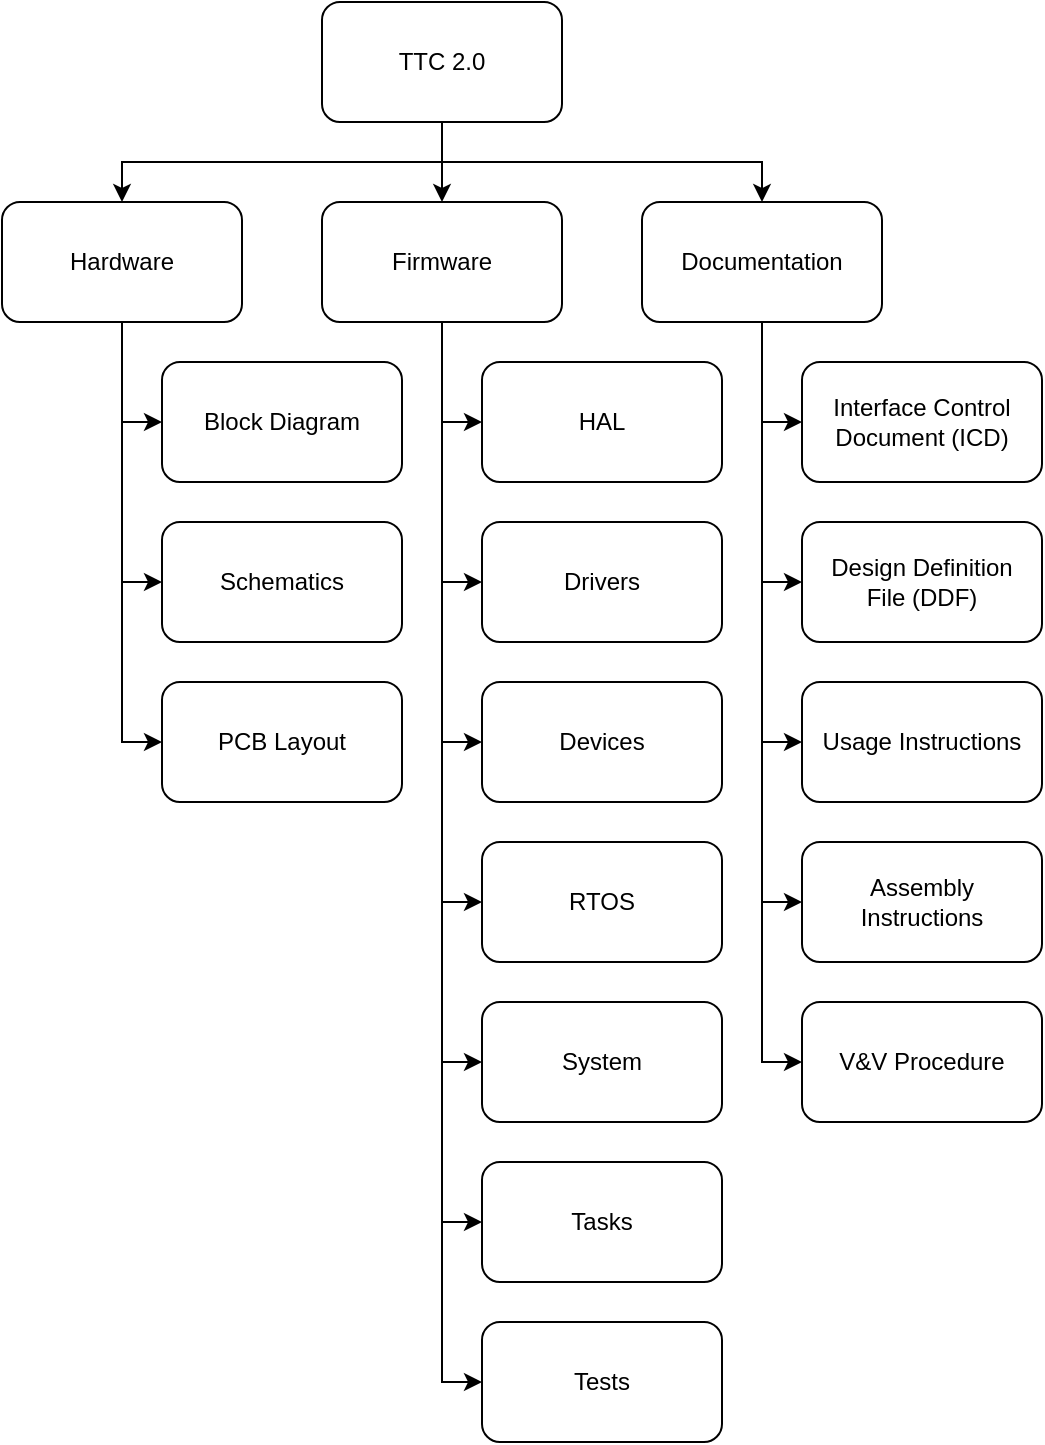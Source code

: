 <mxfile version="16.5.1" type="device"><diagram id="4dr5Hj_RP-3o1C2o8Qpe" name="Page-1"><mxGraphModel dx="1422" dy="873" grid="1" gridSize="10" guides="1" tooltips="1" connect="1" arrows="1" fold="1" page="1" pageScale="1" pageWidth="3300" pageHeight="2339" math="0" shadow="0"><root><mxCell id="0"/><mxCell id="1" parent="0"/><mxCell id="I_dsRKIhCdTK2f9Yp5_z-2" value="TTC 2.0" style="rounded=1;whiteSpace=wrap;html=1;" parent="1" vertex="1"><mxGeometry x="280" y="300" width="120" height="60" as="geometry"/></mxCell><mxCell id="I_dsRKIhCdTK2f9Yp5_z-3" value="Hardware" style="rounded=1;whiteSpace=wrap;html=1;" parent="1" vertex="1"><mxGeometry x="120" y="400" width="120" height="60" as="geometry"/></mxCell><mxCell id="I_dsRKIhCdTK2f9Yp5_z-4" value="Firmware" style="rounded=1;whiteSpace=wrap;html=1;" parent="1" vertex="1"><mxGeometry x="280" y="400" width="120" height="60" as="geometry"/></mxCell><mxCell id="I_dsRKIhCdTK2f9Yp5_z-5" value="Documentation" style="rounded=1;whiteSpace=wrap;html=1;" parent="1" vertex="1"><mxGeometry x="440" y="400" width="120" height="60" as="geometry"/></mxCell><mxCell id="I_dsRKIhCdTK2f9Yp5_z-9" value="" style="endArrow=classic;html=1;rounded=0;exitX=0.5;exitY=1;exitDx=0;exitDy=0;entryX=0.5;entryY=0;entryDx=0;entryDy=0;" parent="1" source="I_dsRKIhCdTK2f9Yp5_z-2" target="I_dsRKIhCdTK2f9Yp5_z-4" edge="1"><mxGeometry width="50" height="50" relative="1" as="geometry"><mxPoint x="510" y="360" as="sourcePoint"/><mxPoint x="560" y="310" as="targetPoint"/></mxGeometry></mxCell><mxCell id="I_dsRKIhCdTK2f9Yp5_z-10" value="" style="endArrow=classic;html=1;rounded=0;entryX=0.5;entryY=0;entryDx=0;entryDy=0;exitX=0.5;exitY=1;exitDx=0;exitDy=0;" parent="1" source="I_dsRKIhCdTK2f9Yp5_z-2" target="I_dsRKIhCdTK2f9Yp5_z-3" edge="1"><mxGeometry width="50" height="50" relative="1" as="geometry"><mxPoint x="500" y="380" as="sourcePoint"/><mxPoint x="550" y="330" as="targetPoint"/><Array as="points"><mxPoint x="340" y="380"/><mxPoint x="180" y="380"/></Array></mxGeometry></mxCell><mxCell id="I_dsRKIhCdTK2f9Yp5_z-11" value="" style="endArrow=classic;html=1;rounded=0;exitX=0.5;exitY=1;exitDx=0;exitDy=0;entryX=0.5;entryY=0;entryDx=0;entryDy=0;" parent="1" source="I_dsRKIhCdTK2f9Yp5_z-2" target="I_dsRKIhCdTK2f9Yp5_z-5" edge="1"><mxGeometry width="50" height="50" relative="1" as="geometry"><mxPoint x="580" y="360" as="sourcePoint"/><mxPoint x="630" y="310" as="targetPoint"/><Array as="points"><mxPoint x="340" y="380"/><mxPoint x="500" y="380"/></Array></mxGeometry></mxCell><mxCell id="gBIr1H4oYNi3r7a7pDzt-1" value="Interface Control&lt;br&gt;Document (ICD)" style="rounded=1;whiteSpace=wrap;html=1;" parent="1" vertex="1"><mxGeometry x="520" y="480" width="120" height="60" as="geometry"/></mxCell><mxCell id="gBIr1H4oYNi3r7a7pDzt-2" value="Design Definition&lt;br&gt;File (DDF)" style="rounded=1;whiteSpace=wrap;html=1;" parent="1" vertex="1"><mxGeometry x="520" y="560" width="120" height="60" as="geometry"/></mxCell><mxCell id="gBIr1H4oYNi3r7a7pDzt-3" value="Block Diagram" style="rounded=1;whiteSpace=wrap;html=1;" parent="1" vertex="1"><mxGeometry x="200" y="480" width="120" height="60" as="geometry"/></mxCell><mxCell id="gBIr1H4oYNi3r7a7pDzt-4" value="Schematics" style="rounded=1;whiteSpace=wrap;html=1;" parent="1" vertex="1"><mxGeometry x="200" y="560" width="120" height="60" as="geometry"/></mxCell><mxCell id="gBIr1H4oYNi3r7a7pDzt-5" value="PCB Layout" style="rounded=1;whiteSpace=wrap;html=1;" parent="1" vertex="1"><mxGeometry x="200" y="640" width="120" height="60" as="geometry"/></mxCell><mxCell id="gBIr1H4oYNi3r7a7pDzt-6" value="" style="endArrow=classic;html=1;rounded=0;entryX=0;entryY=0.5;entryDx=0;entryDy=0;exitX=0.5;exitY=1;exitDx=0;exitDy=0;" parent="1" source="I_dsRKIhCdTK2f9Yp5_z-3" target="gBIr1H4oYNi3r7a7pDzt-3" edge="1"><mxGeometry width="50" height="50" relative="1" as="geometry"><mxPoint x="40" y="580" as="sourcePoint"/><mxPoint x="90" y="530" as="targetPoint"/><Array as="points"><mxPoint x="180" y="510"/></Array></mxGeometry></mxCell><mxCell id="gBIr1H4oYNi3r7a7pDzt-7" value="" style="endArrow=classic;html=1;rounded=0;entryX=0;entryY=0.5;entryDx=0;entryDy=0;exitX=0.5;exitY=1;exitDx=0;exitDy=0;" parent="1" source="I_dsRKIhCdTK2f9Yp5_z-3" target="gBIr1H4oYNi3r7a7pDzt-4" edge="1"><mxGeometry width="50" height="50" relative="1" as="geometry"><mxPoint x="70" y="610" as="sourcePoint"/><mxPoint x="120" y="560" as="targetPoint"/><Array as="points"><mxPoint x="180" y="590"/></Array></mxGeometry></mxCell><mxCell id="gBIr1H4oYNi3r7a7pDzt-8" value="" style="endArrow=classic;html=1;rounded=0;entryX=0;entryY=0.5;entryDx=0;entryDy=0;exitX=0.5;exitY=1;exitDx=0;exitDy=0;" parent="1" source="I_dsRKIhCdTK2f9Yp5_z-3" target="gBIr1H4oYNi3r7a7pDzt-5" edge="1"><mxGeometry width="50" height="50" relative="1" as="geometry"><mxPoint x="30" y="690" as="sourcePoint"/><mxPoint x="80" y="640" as="targetPoint"/><Array as="points"><mxPoint x="180" y="670"/></Array></mxGeometry></mxCell><mxCell id="gBIr1H4oYNi3r7a7pDzt-9" value="HAL" style="rounded=1;whiteSpace=wrap;html=1;" parent="1" vertex="1"><mxGeometry x="360" y="480" width="120" height="60" as="geometry"/></mxCell><mxCell id="gBIr1H4oYNi3r7a7pDzt-10" value="Drivers" style="rounded=1;whiteSpace=wrap;html=1;" parent="1" vertex="1"><mxGeometry x="360" y="560" width="120" height="60" as="geometry"/></mxCell><mxCell id="gBIr1H4oYNi3r7a7pDzt-11" value="Devices" style="rounded=1;whiteSpace=wrap;html=1;" parent="1" vertex="1"><mxGeometry x="360" y="640" width="120" height="60" as="geometry"/></mxCell><mxCell id="gBIr1H4oYNi3r7a7pDzt-12" value="RTOS" style="rounded=1;whiteSpace=wrap;html=1;" parent="1" vertex="1"><mxGeometry x="360" y="720" width="120" height="60" as="geometry"/></mxCell><mxCell id="gBIr1H4oYNi3r7a7pDzt-13" value="System" style="rounded=1;whiteSpace=wrap;html=1;" parent="1" vertex="1"><mxGeometry x="360" y="800" width="120" height="60" as="geometry"/></mxCell><mxCell id="gBIr1H4oYNi3r7a7pDzt-14" value="Tasks" style="rounded=1;whiteSpace=wrap;html=1;" parent="1" vertex="1"><mxGeometry x="360" y="880" width="120" height="60" as="geometry"/></mxCell><mxCell id="gBIr1H4oYNi3r7a7pDzt-15" value="Tests" style="rounded=1;whiteSpace=wrap;html=1;" parent="1" vertex="1"><mxGeometry x="360" y="960" width="120" height="60" as="geometry"/></mxCell><mxCell id="gBIr1H4oYNi3r7a7pDzt-16" value="" style="endArrow=classic;html=1;rounded=0;entryX=0;entryY=0.5;entryDx=0;entryDy=0;exitX=0.5;exitY=1;exitDx=0;exitDy=0;" parent="1" edge="1"><mxGeometry width="50" height="50" relative="1" as="geometry"><mxPoint x="340" y="460" as="sourcePoint"/><mxPoint x="360" y="510" as="targetPoint"/><Array as="points"><mxPoint x="340" y="510"/></Array></mxGeometry></mxCell><mxCell id="gBIr1H4oYNi3r7a7pDzt-17" value="" style="endArrow=classic;html=1;rounded=0;entryX=0;entryY=0.5;entryDx=0;entryDy=0;exitX=0.5;exitY=1;exitDx=0;exitDy=0;" parent="1" edge="1"><mxGeometry width="50" height="50" relative="1" as="geometry"><mxPoint x="340" y="460" as="sourcePoint"/><mxPoint x="360" y="590" as="targetPoint"/><Array as="points"><mxPoint x="340" y="590"/></Array></mxGeometry></mxCell><mxCell id="gBIr1H4oYNi3r7a7pDzt-18" value="" style="endArrow=classic;html=1;rounded=0;entryX=0;entryY=0.5;entryDx=0;entryDy=0;exitX=0.5;exitY=1;exitDx=0;exitDy=0;" parent="1" edge="1"><mxGeometry width="50" height="50" relative="1" as="geometry"><mxPoint x="340" y="460" as="sourcePoint"/><mxPoint x="360" y="670" as="targetPoint"/><Array as="points"><mxPoint x="340" y="670"/></Array></mxGeometry></mxCell><mxCell id="gBIr1H4oYNi3r7a7pDzt-19" value="" style="endArrow=classic;html=1;rounded=0;entryX=0;entryY=0.5;entryDx=0;entryDy=0;" parent="1" target="gBIr1H4oYNi3r7a7pDzt-12" edge="1"><mxGeometry width="50" height="50" relative="1" as="geometry"><mxPoint x="340" y="460" as="sourcePoint"/><mxPoint x="260" y="750" as="targetPoint"/><Array as="points"><mxPoint x="340" y="750"/></Array></mxGeometry></mxCell><mxCell id="gBIr1H4oYNi3r7a7pDzt-20" value="" style="endArrow=classic;html=1;rounded=0;entryX=0;entryY=0.5;entryDx=0;entryDy=0;exitX=0.5;exitY=1;exitDx=0;exitDy=0;" parent="1" source="I_dsRKIhCdTK2f9Yp5_z-4" target="gBIr1H4oYNi3r7a7pDzt-13" edge="1"><mxGeometry width="50" height="50" relative="1" as="geometry"><mxPoint x="150" y="800" as="sourcePoint"/><mxPoint x="200" y="750" as="targetPoint"/><Array as="points"><mxPoint x="340" y="830"/></Array></mxGeometry></mxCell><mxCell id="gBIr1H4oYNi3r7a7pDzt-21" value="" style="endArrow=classic;html=1;rounded=0;entryX=0;entryY=0.5;entryDx=0;entryDy=0;exitX=0.5;exitY=1;exitDx=0;exitDy=0;" parent="1" source="I_dsRKIhCdTK2f9Yp5_z-4" target="gBIr1H4oYNi3r7a7pDzt-14" edge="1"><mxGeometry width="50" height="50" relative="1" as="geometry"><mxPoint x="260" y="740" as="sourcePoint"/><mxPoint x="200" y="880" as="targetPoint"/><Array as="points"><mxPoint x="340" y="910"/></Array></mxGeometry></mxCell><mxCell id="gBIr1H4oYNi3r7a7pDzt-22" value="" style="endArrow=classic;html=1;rounded=0;entryX=0;entryY=0.5;entryDx=0;entryDy=0;exitX=0.5;exitY=1;exitDx=0;exitDy=0;" parent="1" source="I_dsRKIhCdTK2f9Yp5_z-4" target="gBIr1H4oYNi3r7a7pDzt-15" edge="1"><mxGeometry width="50" height="50" relative="1" as="geometry"><mxPoint x="220" y="780" as="sourcePoint"/><mxPoint x="190" y="970" as="targetPoint"/><Array as="points"><mxPoint x="340" y="990"/></Array></mxGeometry></mxCell><mxCell id="gBIr1H4oYNi3r7a7pDzt-23" value="" style="endArrow=classic;html=1;rounded=0;exitX=0.5;exitY=1;exitDx=0;exitDy=0;entryX=0;entryY=0.5;entryDx=0;entryDy=0;" parent="1" source="I_dsRKIhCdTK2f9Yp5_z-5" target="gBIr1H4oYNi3r7a7pDzt-1" edge="1"><mxGeometry width="50" height="50" relative="1" as="geometry"><mxPoint x="610" y="480" as="sourcePoint"/><mxPoint x="660" y="430" as="targetPoint"/><Array as="points"><mxPoint x="500" y="510"/></Array></mxGeometry></mxCell><mxCell id="gBIr1H4oYNi3r7a7pDzt-26" value="" style="endArrow=classic;html=1;rounded=0;entryX=0;entryY=0.5;entryDx=0;entryDy=0;exitX=0.5;exitY=1;exitDx=0;exitDy=0;" parent="1" edge="1"><mxGeometry width="50" height="50" relative="1" as="geometry"><mxPoint x="500" y="460" as="sourcePoint"/><mxPoint x="520" y="590" as="targetPoint"/><Array as="points"><mxPoint x="500" y="590"/></Array></mxGeometry></mxCell><mxCell id="gBIr1H4oYNi3r7a7pDzt-27" value="Assembly&lt;br&gt;Instructions" style="rounded=1;whiteSpace=wrap;html=1;" parent="1" vertex="1"><mxGeometry x="520" y="720" width="120" height="60" as="geometry"/></mxCell><mxCell id="gBIr1H4oYNi3r7a7pDzt-30" value="" style="endArrow=classic;html=1;rounded=0;entryX=0;entryY=0.5;entryDx=0;entryDy=0;exitX=0.5;exitY=1;exitDx=0;exitDy=0;" parent="1" edge="1"><mxGeometry width="50" height="50" relative="1" as="geometry"><mxPoint x="500" y="460" as="sourcePoint"/><mxPoint x="520" y="670" as="targetPoint"/><Array as="points"><mxPoint x="500" y="670"/></Array></mxGeometry></mxCell><mxCell id="gBIr1H4oYNi3r7a7pDzt-31" value="V&amp;amp;V Procedure" style="rounded=1;whiteSpace=wrap;html=1;" parent="1" vertex="1"><mxGeometry x="520" y="800" width="120" height="60" as="geometry"/></mxCell><mxCell id="gBIr1H4oYNi3r7a7pDzt-32" value="" style="endArrow=classic;html=1;rounded=0;entryX=0;entryY=0.5;entryDx=0;entryDy=0;" parent="1" edge="1"><mxGeometry width="50" height="50" relative="1" as="geometry"><mxPoint x="500" y="460" as="sourcePoint"/><mxPoint x="520" y="750" as="targetPoint"/><Array as="points"><mxPoint x="500" y="750"/></Array></mxGeometry></mxCell><mxCell id="sbZusPzvFFmhUBTKtEII-1" value="Usage Instructions" style="rounded=1;whiteSpace=wrap;html=1;" parent="1" vertex="1"><mxGeometry x="520" y="640" width="120" height="60" as="geometry"/></mxCell><mxCell id="sbZusPzvFFmhUBTKtEII-2" value="" style="endArrow=classic;html=1;rounded=0;entryX=0;entryY=0.5;entryDx=0;entryDy=0;exitX=0.5;exitY=1;exitDx=0;exitDy=0;" parent="1" edge="1"><mxGeometry width="50" height="50" relative="1" as="geometry"><mxPoint x="500" y="460" as="sourcePoint"/><mxPoint x="520" y="830" as="targetPoint"/><Array as="points"><mxPoint x="500" y="830"/></Array></mxGeometry></mxCell></root></mxGraphModel></diagram></mxfile>